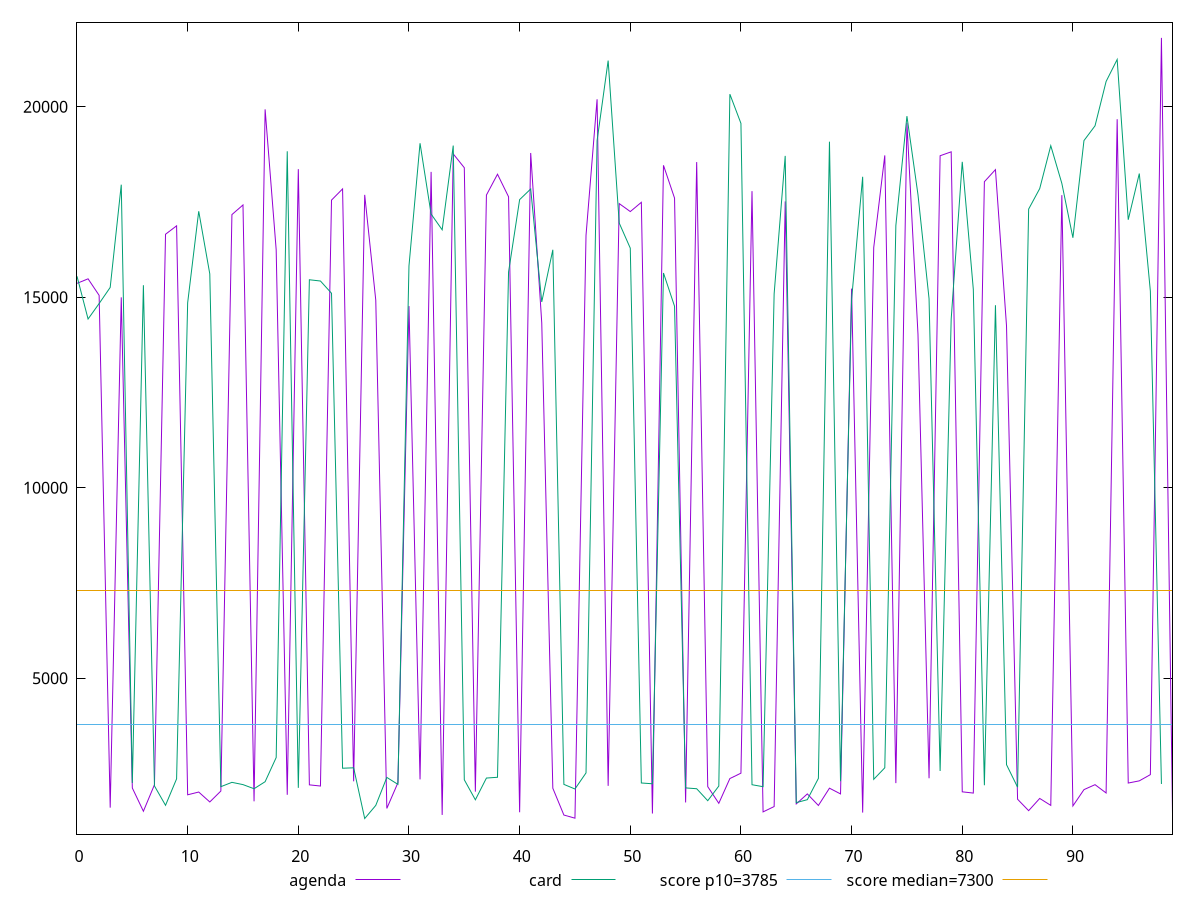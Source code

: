 reset

$agenda <<EOF
0 15365.054999999998
1 15483.708999999995
2 15048.802
3 1601.144
4 14996.460500000001
5 2116.112
6 1506.4620000000002
7 2202.1125
8 16653.918999999998
9 16874.867500000004
10 1938.0369999999998
11 2010.605
12 1749.9340000000002
13 2037.295
14 17169.718
15 17422.839
16 1766.9679999999998
17 19932.3995
18 16244.554000000002
19 1937.4824999999996
20 18363.099
21 2199.2574999999997
22 2168.2265
23 17549.953
24 17844.170000000002
25 2291.8460000000005
26 17687.636000000002
27 14922.234500000002
28 1580.655
29 2254.2124999999996
30 14768.752499999999
31 2342.8709999999996
32 18290.978499999997
33 1409.5880000000002
34 18762.484
35 18400.268000000004
36 2020.8605000000002
37 17682.879
38 18229.6035
39 17637.3595
40 1479.219
41 18787.040999999997
42 14325.572
43 2110.206
44 1406.54
45 1324.437
46 16626.371000000003
47 20196.851500000004
48 2172.646
49 17458.490000000005
50 17249.0115
51 17491.802500000005
52 1445.8740000000003
53 18463.272499999995
54 17602.413500000002
55 1737.4095000000002
56 18549.157999999996
57 2152.3720000000003
58 1714.805
59 2364.8275000000003
60 2506.076
61 17784.898999999998
62 1489.122
63 1629.7355000000002
64 17516.689499999997
65 1699.395
66 1961.5299999999997
67 1657.8839999999998
68 2111.8775
69 1961.3624999999997
70 15226.9195
71 1471.758
72 16305.236000000003
73 18723.681000000008
74 2244.8774999999996
75 19576.638500000005
76 14026.9385
77 2372.9979999999996
78 18714.346999999994
79 18817.3935
80 2016.0120000000002
81 1983.6180000000004
82 18032.639
83 18350.0245
84 14248.57
85 1821.466
86 1521.666
87 1842.6300000000003
88 1660.2869999999998
89 17680.814
90 1645.905
91 2073.87
92 2203.931
93 1985.9899999999998
94 19673.676
95 2246.777
96 2304.2480000000005
97 2467.94
98 21808.059500000003
99 1452.408
EOF

$card <<EOF
0 15550.419999999998
1 14428.786499999998
2 14834.959499999999
3 15258.068
4 17955.230999999996
5 2250.236
6 15316.466000000002
7 2170.3875000000003
8 1662.446
9 2356.617
10 14854.084500000003
11 17257.4585
12 15612.667000000001
13 2151.1299999999997
14 2265.1125
15 2205.547
16 2097.345
17 2281.6720000000005
18 2916.3209999999995
19 18831.517
20 2120.1600000000003
21 15459.224499999998
22 15425.887999999999
23 15104.518999999997
24 2635.629
25 2646.5280000000002
26 1315.3694999999998
27 1659.759
28 2394.224
29 2212.3940000000002
30 15821.494500000003
31 19042.868000000002
32 17183.511999999995
33 16770.332
34 18981.638999999996
35 2332.295
36 1806.8799999999999
37 2377.791
38 2398.1675
39 15661.043500000002
40 17562.744999999995
41 17842.1505
42 14877.484
43 16245.942
44 2211.608
45 2090.56
46 2512.838
47 19110.342999999997
48 21213.134499999993
49 16947.701500000006
50 16288.641000000003
51 2248.4249999999997
52 2227.5017000000003
53 15636.4555
54 14763.952000000001
55 2118.93
56 2097.45
57 1783.1490000000001
58 2167.8525000000004
59 20331.171499999997
60 19563.9765
61 2202.721
62 2150.9
63 15090.245499999999
64 18710.313
65 1732.8494999999996
66 1809.92
67 2369.4866
68 19083.8595
69 2293.6499999999996
70 14940.433999999997
71 18162.349
72 2344.5425
73 2647.2225000000003
74 16882.958500000008
75 19753.9095
76 17691.127000000008
77 14961.509499999998
78 2562.592
79 14426.729500000001
80 18554.218499999995
81 15205.621500000001
82 2189.0675
83 14789.963500000002
84 2728.8779999999997
85 2137.9799999999996
86 17313.7875
87 17852.1815
88 18978.4245
89 17988.433000000005
90 16561.331000000002
91 19112.765999999996
92 19500.922999999995
93 20664.143500000002
94 21241.783999999996
95 17034.5155
96 18247.400999999998
97 15158.295500000002
98 2222.2625000000003
EOF

set key outside below
set xrange [0:99]
set yrange [905.5156999999997:22217.913300000004]
set trange [905.5156999999997:22217.913300000004]
set terminal svg size 640, 520 enhanced background rgb 'white'
set output "reports/report_00027_2021-02-24T12-40-31.850Z/interactive/comparison/line/1_vs_2.svg"

plot $agenda title "agenda" with line, \
     $card title "card" with line, \
     3785 title "score p10=3785", \
     7300 title "score median=7300"

reset
